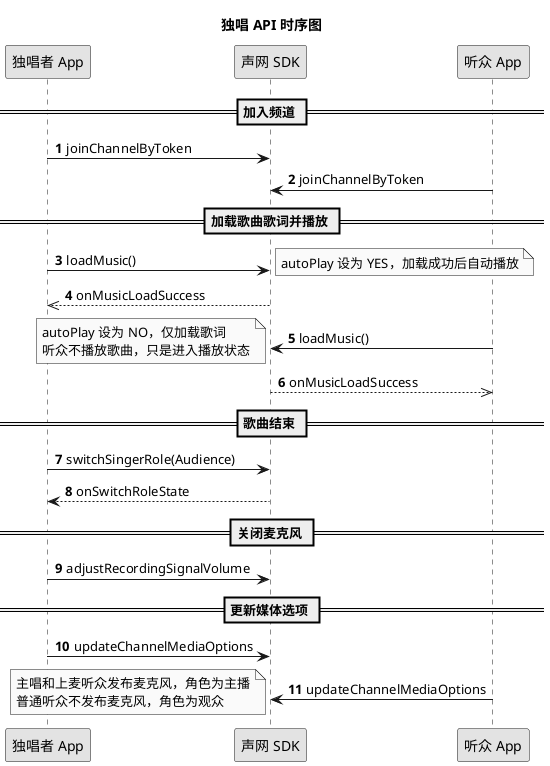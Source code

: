 @startuml
title 独唱 API 时序图
autonumber
skinparam monochrome true
participant "独唱者 App" as a
participant "声网 SDK" as b
participant "听众 App" as c
== 加入频道 ==
a -> b: joinChannelByToken
c -> b: joinChannelByToken
== 加载歌曲歌词并播放 ==
a -> b: loadMusic()
note right
autoPlay 设为 YES，加载成功后自动播放
end note
b -->> a: onMusicLoadSuccess
c -> b: loadMusic()
note left
autoPlay 设为 NO，仅加载歌词
听众不播放歌曲，只是进入播放状态
end note
b -->> c: onMusicLoadSuccess
== 歌曲结束 ==
a -> b: switchSingerRole(Audience)
b --> a: onSwitchRoleState
== 关闭麦克风 ==
a -> b:adjustRecordingSignalVolume
== 更新媒体选项 ==
a -> b: updateChannelMediaOptions
c -> b: updateChannelMediaOptions
note left
主唱和上麦听众发布麦克风，角色为主播
普通听众不发布麦克风，角色为观众
end note
@enduml